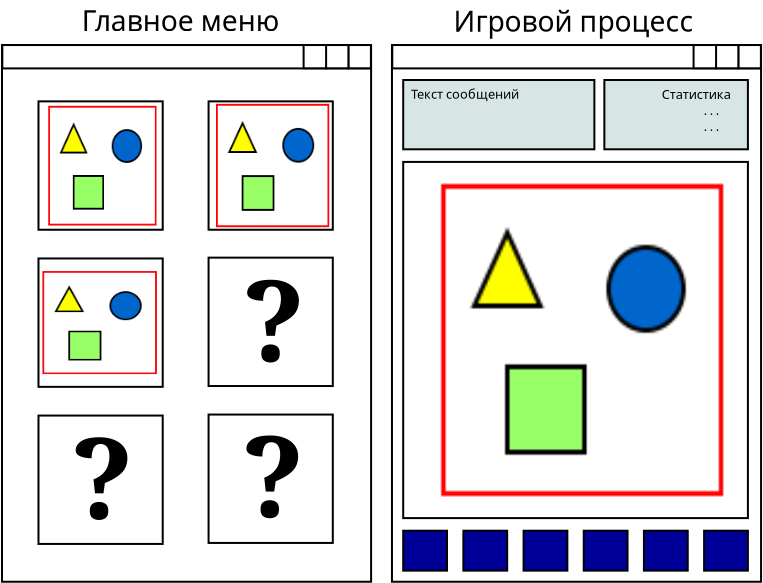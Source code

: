 <?xml version="1.0" encoding="UTF-8"?>
<dia:diagram xmlns:dia="http://www.lysator.liu.se/~alla/dia/">
  <dia:layer name="Фон" visible="true" active="true">
    <dia:group>
      <dia:object type="Standard - Box" version="0" id="O0">
        <dia:attribute name="obj_pos">
          <dia:point val="-5.501,9.346"/>
        </dia:attribute>
        <dia:attribute name="obj_bb">
          <dia:rectangle val="-5.551,9.296;13.005,36.231"/>
        </dia:attribute>
        <dia:attribute name="elem_corner">
          <dia:point val="-5.501,9.346"/>
        </dia:attribute>
        <dia:attribute name="elem_width">
          <dia:real val="18.455"/>
        </dia:attribute>
        <dia:attribute name="elem_height">
          <dia:real val="26.835"/>
        </dia:attribute>
        <dia:attribute name="show_background">
          <dia:boolean val="true"/>
        </dia:attribute>
      </dia:object>
      <dia:object type="Standard - Box" version="0" id="O1">
        <dia:attribute name="obj_pos">
          <dia:point val="-5.485,9.346"/>
        </dia:attribute>
        <dia:attribute name="obj_bb">
          <dia:rectangle val="-5.535,9.296;12.992,10.565"/>
        </dia:attribute>
        <dia:attribute name="elem_corner">
          <dia:point val="-5.485,9.346"/>
        </dia:attribute>
        <dia:attribute name="elem_width">
          <dia:real val="18.426"/>
        </dia:attribute>
        <dia:attribute name="elem_height">
          <dia:real val="1.169"/>
        </dia:attribute>
        <dia:attribute name="show_background">
          <dia:boolean val="true"/>
        </dia:attribute>
      </dia:object>
      <dia:object type="Geometric - Perfect Square" version="1" id="O2">
        <dia:attribute name="obj_pos">
          <dia:point val="11.821,9.346"/>
        </dia:attribute>
        <dia:attribute name="obj_bb">
          <dia:rectangle val="11.771,9.296;12.995,10.558"/>
        </dia:attribute>
        <dia:attribute name="meta">
          <dia:composite type="dict"/>
        </dia:attribute>
        <dia:attribute name="elem_corner">
          <dia:point val="11.821,9.346"/>
        </dia:attribute>
        <dia:attribute name="elem_width">
          <dia:real val="1.124"/>
        </dia:attribute>
        <dia:attribute name="elem_height">
          <dia:real val="1.162"/>
        </dia:attribute>
        <dia:attribute name="line_width">
          <dia:real val="0.1"/>
        </dia:attribute>
        <dia:attribute name="line_colour">
          <dia:color val="#000000"/>
        </dia:attribute>
        <dia:attribute name="fill_colour">
          <dia:color val="#ffffff"/>
        </dia:attribute>
        <dia:attribute name="show_background">
          <dia:boolean val="true"/>
        </dia:attribute>
        <dia:attribute name="line_style">
          <dia:enum val="0"/>
          <dia:real val="1"/>
        </dia:attribute>
        <dia:attribute name="flip_horizontal">
          <dia:boolean val="false"/>
        </dia:attribute>
        <dia:attribute name="flip_vertical">
          <dia:boolean val="false"/>
        </dia:attribute>
        <dia:attribute name="subscale">
          <dia:real val="1"/>
        </dia:attribute>
      </dia:object>
      <dia:object type="Geometric - Perfect Square" version="1" id="O3">
        <dia:attribute name="obj_pos">
          <dia:point val="10.694,9.346"/>
        </dia:attribute>
        <dia:attribute name="obj_bb">
          <dia:rectangle val="10.644,9.296;11.868,10.558"/>
        </dia:attribute>
        <dia:attribute name="meta">
          <dia:composite type="dict"/>
        </dia:attribute>
        <dia:attribute name="elem_corner">
          <dia:point val="10.694,9.346"/>
        </dia:attribute>
        <dia:attribute name="elem_width">
          <dia:real val="1.124"/>
        </dia:attribute>
        <dia:attribute name="elem_height">
          <dia:real val="1.162"/>
        </dia:attribute>
        <dia:attribute name="line_width">
          <dia:real val="0.1"/>
        </dia:attribute>
        <dia:attribute name="line_colour">
          <dia:color val="#000000"/>
        </dia:attribute>
        <dia:attribute name="fill_colour">
          <dia:color val="#ffffff"/>
        </dia:attribute>
        <dia:attribute name="show_background">
          <dia:boolean val="true"/>
        </dia:attribute>
        <dia:attribute name="line_style">
          <dia:enum val="0"/>
          <dia:real val="1"/>
        </dia:attribute>
        <dia:attribute name="flip_horizontal">
          <dia:boolean val="false"/>
        </dia:attribute>
        <dia:attribute name="flip_vertical">
          <dia:boolean val="false"/>
        </dia:attribute>
        <dia:attribute name="subscale">
          <dia:real val="1"/>
        </dia:attribute>
      </dia:object>
      <dia:object type="Geometric - Perfect Square" version="1" id="O4">
        <dia:attribute name="obj_pos">
          <dia:point val="9.58,9.346"/>
        </dia:attribute>
        <dia:attribute name="obj_bb">
          <dia:rectangle val="9.53,9.296;10.754,10.558"/>
        </dia:attribute>
        <dia:attribute name="meta">
          <dia:composite type="dict"/>
        </dia:attribute>
        <dia:attribute name="elem_corner">
          <dia:point val="9.58,9.346"/>
        </dia:attribute>
        <dia:attribute name="elem_width">
          <dia:real val="1.124"/>
        </dia:attribute>
        <dia:attribute name="elem_height">
          <dia:real val="1.162"/>
        </dia:attribute>
        <dia:attribute name="line_width">
          <dia:real val="0.1"/>
        </dia:attribute>
        <dia:attribute name="line_colour">
          <dia:color val="#000000"/>
        </dia:attribute>
        <dia:attribute name="fill_colour">
          <dia:color val="#ffffff"/>
        </dia:attribute>
        <dia:attribute name="show_background">
          <dia:boolean val="true"/>
        </dia:attribute>
        <dia:attribute name="line_style">
          <dia:enum val="0"/>
          <dia:real val="1"/>
        </dia:attribute>
        <dia:attribute name="flip_horizontal">
          <dia:boolean val="false"/>
        </dia:attribute>
        <dia:attribute name="flip_vertical">
          <dia:boolean val="false"/>
        </dia:attribute>
        <dia:attribute name="subscale">
          <dia:real val="1"/>
        </dia:attribute>
      </dia:object>
    </dia:group>
    <dia:group>
      <dia:object type="Standard - Box" version="0" id="O5">
        <dia:attribute name="obj_pos">
          <dia:point val="13.997,9.346"/>
        </dia:attribute>
        <dia:attribute name="obj_bb">
          <dia:rectangle val="13.947,9.296;32.502,36.231"/>
        </dia:attribute>
        <dia:attribute name="elem_corner">
          <dia:point val="13.997,9.346"/>
        </dia:attribute>
        <dia:attribute name="elem_width">
          <dia:real val="18.455"/>
        </dia:attribute>
        <dia:attribute name="elem_height">
          <dia:real val="26.835"/>
        </dia:attribute>
        <dia:attribute name="show_background">
          <dia:boolean val="true"/>
        </dia:attribute>
      </dia:object>
      <dia:object type="Standard - Box" version="0" id="O6">
        <dia:attribute name="obj_pos">
          <dia:point val="14.013,9.346"/>
        </dia:attribute>
        <dia:attribute name="obj_bb">
          <dia:rectangle val="13.963,9.296;32.489,10.565"/>
        </dia:attribute>
        <dia:attribute name="elem_corner">
          <dia:point val="14.013,9.346"/>
        </dia:attribute>
        <dia:attribute name="elem_width">
          <dia:real val="18.426"/>
        </dia:attribute>
        <dia:attribute name="elem_height">
          <dia:real val="1.169"/>
        </dia:attribute>
        <dia:attribute name="show_background">
          <dia:boolean val="true"/>
        </dia:attribute>
      </dia:object>
      <dia:object type="Geometric - Perfect Square" version="1" id="O7">
        <dia:attribute name="obj_pos">
          <dia:point val="31.319,9.346"/>
        </dia:attribute>
        <dia:attribute name="obj_bb">
          <dia:rectangle val="31.269,9.296;32.493,10.558"/>
        </dia:attribute>
        <dia:attribute name="meta">
          <dia:composite type="dict"/>
        </dia:attribute>
        <dia:attribute name="elem_corner">
          <dia:point val="31.319,9.346"/>
        </dia:attribute>
        <dia:attribute name="elem_width">
          <dia:real val="1.124"/>
        </dia:attribute>
        <dia:attribute name="elem_height">
          <dia:real val="1.162"/>
        </dia:attribute>
        <dia:attribute name="line_width">
          <dia:real val="0.1"/>
        </dia:attribute>
        <dia:attribute name="line_colour">
          <dia:color val="#000000"/>
        </dia:attribute>
        <dia:attribute name="fill_colour">
          <dia:color val="#ffffff"/>
        </dia:attribute>
        <dia:attribute name="show_background">
          <dia:boolean val="true"/>
        </dia:attribute>
        <dia:attribute name="line_style">
          <dia:enum val="0"/>
          <dia:real val="1"/>
        </dia:attribute>
        <dia:attribute name="flip_horizontal">
          <dia:boolean val="false"/>
        </dia:attribute>
        <dia:attribute name="flip_vertical">
          <dia:boolean val="false"/>
        </dia:attribute>
        <dia:attribute name="subscale">
          <dia:real val="1"/>
        </dia:attribute>
      </dia:object>
      <dia:object type="Geometric - Perfect Square" version="1" id="O8">
        <dia:attribute name="obj_pos">
          <dia:point val="30.191,9.346"/>
        </dia:attribute>
        <dia:attribute name="obj_bb">
          <dia:rectangle val="30.141,9.296;31.366,10.558"/>
        </dia:attribute>
        <dia:attribute name="meta">
          <dia:composite type="dict"/>
        </dia:attribute>
        <dia:attribute name="elem_corner">
          <dia:point val="30.191,9.346"/>
        </dia:attribute>
        <dia:attribute name="elem_width">
          <dia:real val="1.124"/>
        </dia:attribute>
        <dia:attribute name="elem_height">
          <dia:real val="1.162"/>
        </dia:attribute>
        <dia:attribute name="line_width">
          <dia:real val="0.1"/>
        </dia:attribute>
        <dia:attribute name="line_colour">
          <dia:color val="#000000"/>
        </dia:attribute>
        <dia:attribute name="fill_colour">
          <dia:color val="#ffffff"/>
        </dia:attribute>
        <dia:attribute name="show_background">
          <dia:boolean val="true"/>
        </dia:attribute>
        <dia:attribute name="line_style">
          <dia:enum val="0"/>
          <dia:real val="1"/>
        </dia:attribute>
        <dia:attribute name="flip_horizontal">
          <dia:boolean val="false"/>
        </dia:attribute>
        <dia:attribute name="flip_vertical">
          <dia:boolean val="false"/>
        </dia:attribute>
        <dia:attribute name="subscale">
          <dia:real val="1"/>
        </dia:attribute>
      </dia:object>
      <dia:object type="Geometric - Perfect Square" version="1" id="O9">
        <dia:attribute name="obj_pos">
          <dia:point val="29.078,9.346"/>
        </dia:attribute>
        <dia:attribute name="obj_bb">
          <dia:rectangle val="29.028,9.296;30.252,10.558"/>
        </dia:attribute>
        <dia:attribute name="meta">
          <dia:composite type="dict"/>
        </dia:attribute>
        <dia:attribute name="elem_corner">
          <dia:point val="29.078,9.346"/>
        </dia:attribute>
        <dia:attribute name="elem_width">
          <dia:real val="1.124"/>
        </dia:attribute>
        <dia:attribute name="elem_height">
          <dia:real val="1.162"/>
        </dia:attribute>
        <dia:attribute name="line_width">
          <dia:real val="0.1"/>
        </dia:attribute>
        <dia:attribute name="line_colour">
          <dia:color val="#000000"/>
        </dia:attribute>
        <dia:attribute name="fill_colour">
          <dia:color val="#ffffff"/>
        </dia:attribute>
        <dia:attribute name="show_background">
          <dia:boolean val="true"/>
        </dia:attribute>
        <dia:attribute name="line_style">
          <dia:enum val="0"/>
          <dia:real val="1"/>
        </dia:attribute>
        <dia:attribute name="flip_horizontal">
          <dia:boolean val="false"/>
        </dia:attribute>
        <dia:attribute name="flip_vertical">
          <dia:boolean val="false"/>
        </dia:attribute>
        <dia:attribute name="subscale">
          <dia:real val="1"/>
        </dia:attribute>
      </dia:object>
    </dia:group>
    <dia:object type="Standard - Image" version="0" id="O10">
      <dia:attribute name="obj_pos">
        <dia:point val="15.721,17.523"/>
      </dia:attribute>
      <dia:attribute name="obj_bb">
        <dia:rectangle val="15.671,17.473;31.471,30.223"/>
      </dia:attribute>
      <dia:attribute name="elem_corner">
        <dia:point val="15.721,17.523"/>
      </dia:attribute>
      <dia:attribute name="elem_width">
        <dia:real val="15.7"/>
      </dia:attribute>
      <dia:attribute name="elem_height">
        <dia:real val="12.65"/>
      </dia:attribute>
      <dia:attribute name="draw_border">
        <dia:boolean val="false"/>
      </dia:attribute>
      <dia:attribute name="keep_aspect">
        <dia:boolean val="true"/>
      </dia:attribute>
      <dia:attribute name="file">
        <dia:string>#D:\G-Doc\TOP Academy\Python web\321\projects\2\_ref\doc\.img_refs\cat_2.jpg#</dia:string>
      </dia:attribute>
    </dia:object>
    <dia:object type="Geometric - Perfect Square" version="1" id="O11">
      <dia:attribute name="obj_pos">
        <dia:point val="4.827,19.976"/>
      </dia:attribute>
      <dia:attribute name="obj_bb">
        <dia:rectangle val="4.777,19.926;11.089,26.446"/>
      </dia:attribute>
      <dia:attribute name="meta">
        <dia:composite type="dict"/>
      </dia:attribute>
      <dia:attribute name="elem_corner">
        <dia:point val="4.827,19.976"/>
      </dia:attribute>
      <dia:attribute name="elem_width">
        <dia:real val="6.212"/>
      </dia:attribute>
      <dia:attribute name="elem_height">
        <dia:real val="6.419"/>
      </dia:attribute>
      <dia:attribute name="line_width">
        <dia:real val="0.1"/>
      </dia:attribute>
      <dia:attribute name="line_colour">
        <dia:color val="#000000"/>
      </dia:attribute>
      <dia:attribute name="fill_colour">
        <dia:color val="#ffffff"/>
      </dia:attribute>
      <dia:attribute name="show_background">
        <dia:boolean val="true"/>
      </dia:attribute>
      <dia:attribute name="line_style">
        <dia:enum val="0"/>
        <dia:real val="1"/>
      </dia:attribute>
      <dia:attribute name="flip_horizontal">
        <dia:boolean val="false"/>
      </dia:attribute>
      <dia:attribute name="flip_vertical">
        <dia:boolean val="false"/>
      </dia:attribute>
      <dia:attribute name="subscale">
        <dia:real val="1"/>
      </dia:attribute>
    </dia:object>
    <dia:object type="Geometric - Perfect Square" version="1" id="O12">
      <dia:attribute name="obj_pos">
        <dia:point val="4.827,27.822"/>
      </dia:attribute>
      <dia:attribute name="obj_bb">
        <dia:rectangle val="4.777,27.772;11.089,34.291"/>
      </dia:attribute>
      <dia:attribute name="meta">
        <dia:composite type="dict"/>
      </dia:attribute>
      <dia:attribute name="elem_corner">
        <dia:point val="4.827,27.822"/>
      </dia:attribute>
      <dia:attribute name="elem_width">
        <dia:real val="6.212"/>
      </dia:attribute>
      <dia:attribute name="elem_height">
        <dia:real val="6.419"/>
      </dia:attribute>
      <dia:attribute name="line_width">
        <dia:real val="0.1"/>
      </dia:attribute>
      <dia:attribute name="line_colour">
        <dia:color val="#000000"/>
      </dia:attribute>
      <dia:attribute name="fill_colour">
        <dia:color val="#ffffff"/>
      </dia:attribute>
      <dia:attribute name="show_background">
        <dia:boolean val="true"/>
      </dia:attribute>
      <dia:attribute name="line_style">
        <dia:enum val="0"/>
        <dia:real val="1"/>
      </dia:attribute>
      <dia:attribute name="flip_horizontal">
        <dia:boolean val="false"/>
      </dia:attribute>
      <dia:attribute name="flip_vertical">
        <dia:boolean val="false"/>
      </dia:attribute>
      <dia:attribute name="subscale">
        <dia:real val="1"/>
      </dia:attribute>
    </dia:object>
    <dia:object type="Geometric - Perfect Square" version="1" id="O13">
      <dia:attribute name="obj_pos">
        <dia:point val="-3.677,27.872"/>
      </dia:attribute>
      <dia:attribute name="obj_bb">
        <dia:rectangle val="-3.727,27.822;2.586,34.341"/>
      </dia:attribute>
      <dia:attribute name="meta">
        <dia:composite type="dict"/>
      </dia:attribute>
      <dia:attribute name="elem_corner">
        <dia:point val="-3.677,27.872"/>
      </dia:attribute>
      <dia:attribute name="elem_width">
        <dia:real val="6.212"/>
      </dia:attribute>
      <dia:attribute name="elem_height">
        <dia:real val="6.419"/>
      </dia:attribute>
      <dia:attribute name="line_width">
        <dia:real val="0.1"/>
      </dia:attribute>
      <dia:attribute name="line_colour">
        <dia:color val="#000000"/>
      </dia:attribute>
      <dia:attribute name="fill_colour">
        <dia:color val="#ffffff"/>
      </dia:attribute>
      <dia:attribute name="show_background">
        <dia:boolean val="true"/>
      </dia:attribute>
      <dia:attribute name="line_style">
        <dia:enum val="0"/>
        <dia:real val="1"/>
      </dia:attribute>
      <dia:attribute name="flip_horizontal">
        <dia:boolean val="false"/>
      </dia:attribute>
      <dia:attribute name="flip_vertical">
        <dia:boolean val="false"/>
      </dia:attribute>
      <dia:attribute name="subscale">
        <dia:real val="1"/>
      </dia:attribute>
    </dia:object>
    <dia:group>
      <dia:object type="Geometric - Perfect Square" version="1" id="O14">
        <dia:attribute name="obj_pos">
          <dia:point val="4.827,12.162"/>
        </dia:attribute>
        <dia:attribute name="obj_bb">
          <dia:rectangle val="4.777,12.112;11.089,18.631"/>
        </dia:attribute>
        <dia:attribute name="meta">
          <dia:composite type="dict"/>
        </dia:attribute>
        <dia:attribute name="elem_corner">
          <dia:point val="4.827,12.162"/>
        </dia:attribute>
        <dia:attribute name="elem_width">
          <dia:real val="6.212"/>
        </dia:attribute>
        <dia:attribute name="elem_height">
          <dia:real val="6.419"/>
        </dia:attribute>
        <dia:attribute name="line_width">
          <dia:real val="0.1"/>
        </dia:attribute>
        <dia:attribute name="line_colour">
          <dia:color val="#000000"/>
        </dia:attribute>
        <dia:attribute name="fill_colour">
          <dia:color val="#ffffff"/>
        </dia:attribute>
        <dia:attribute name="show_background">
          <dia:boolean val="true"/>
        </dia:attribute>
        <dia:attribute name="line_style">
          <dia:enum val="0"/>
          <dia:real val="1"/>
        </dia:attribute>
        <dia:attribute name="flip_horizontal">
          <dia:boolean val="false"/>
        </dia:attribute>
        <dia:attribute name="flip_vertical">
          <dia:boolean val="false"/>
        </dia:attribute>
        <dia:attribute name="subscale">
          <dia:real val="1"/>
        </dia:attribute>
      </dia:object>
      <dia:object type="Standard - Image" version="0" id="O15">
        <dia:attribute name="obj_pos">
          <dia:point val="5.2,12.285"/>
        </dia:attribute>
        <dia:attribute name="obj_bb">
          <dia:rectangle val="5.15,12.235;10.911,18.504"/>
        </dia:attribute>
        <dia:attribute name="elem_corner">
          <dia:point val="5.2,12.285"/>
        </dia:attribute>
        <dia:attribute name="elem_width">
          <dia:real val="5.661"/>
        </dia:attribute>
        <dia:attribute name="elem_height">
          <dia:real val="6.17"/>
        </dia:attribute>
        <dia:attribute name="draw_border">
          <dia:boolean val="false"/>
        </dia:attribute>
        <dia:attribute name="keep_aspect">
          <dia:boolean val="true"/>
        </dia:attribute>
        <dia:attribute name="file">
          <dia:string>#D:\G-Doc\TOP Academy\Python web\321\projects\2\_ref\doc\.img_refs\dog_1.png#</dia:string>
        </dia:attribute>
      </dia:object>
    </dia:group>
    <dia:group>
      <dia:object type="Geometric - Perfect Square" version="1" id="O16">
        <dia:attribute name="obj_pos">
          <dia:point val="-3.677,20.017"/>
        </dia:attribute>
        <dia:attribute name="obj_bb">
          <dia:rectangle val="-3.727,19.967;2.586,26.486"/>
        </dia:attribute>
        <dia:attribute name="meta">
          <dia:composite type="dict"/>
        </dia:attribute>
        <dia:attribute name="elem_corner">
          <dia:point val="-3.677,20.017"/>
        </dia:attribute>
        <dia:attribute name="elem_width">
          <dia:real val="6.212"/>
        </dia:attribute>
        <dia:attribute name="elem_height">
          <dia:real val="6.419"/>
        </dia:attribute>
        <dia:attribute name="line_width">
          <dia:real val="0.1"/>
        </dia:attribute>
        <dia:attribute name="line_colour">
          <dia:color val="#000000"/>
        </dia:attribute>
        <dia:attribute name="fill_colour">
          <dia:color val="#ffffff"/>
        </dia:attribute>
        <dia:attribute name="show_background">
          <dia:boolean val="true"/>
        </dia:attribute>
        <dia:attribute name="line_style">
          <dia:enum val="0"/>
          <dia:real val="1"/>
        </dia:attribute>
        <dia:attribute name="flip_horizontal">
          <dia:boolean val="false"/>
        </dia:attribute>
        <dia:attribute name="flip_vertical">
          <dia:boolean val="false"/>
        </dia:attribute>
        <dia:attribute name="subscale">
          <dia:real val="1"/>
        </dia:attribute>
      </dia:object>
      <dia:object type="Standard - Image" version="0" id="O17">
        <dia:attribute name="obj_pos">
          <dia:point val="-3.48,20.651"/>
        </dia:attribute>
        <dia:attribute name="obj_bb">
          <dia:rectangle val="-3.53,20.601;2.292,25.851"/>
        </dia:attribute>
        <dia:attribute name="elem_corner">
          <dia:point val="-3.48,20.651"/>
        </dia:attribute>
        <dia:attribute name="elem_width">
          <dia:real val="5.722"/>
        </dia:attribute>
        <dia:attribute name="elem_height">
          <dia:real val="5.15"/>
        </dia:attribute>
        <dia:attribute name="draw_border">
          <dia:boolean val="false"/>
        </dia:attribute>
        <dia:attribute name="keep_aspect">
          <dia:boolean val="true"/>
        </dia:attribute>
        <dia:attribute name="file">
          <dia:string>#D:\G-Doc\TOP Academy\Python web\321\projects\2\_ref\doc\.img_refs\mouse_1.png#</dia:string>
        </dia:attribute>
      </dia:object>
    </dia:group>
    <dia:object type="Standard - Text" version="1" id="O18">
      <dia:attribute name="obj_pos">
        <dia:point val="-1.515,8.654"/>
      </dia:attribute>
      <dia:attribute name="obj_bb">
        <dia:rectangle val="-1.515,7.344;9.072,8.987"/>
      </dia:attribute>
      <dia:attribute name="text">
        <dia:composite type="text">
          <dia:attribute name="string">
            <dia:string>#Главное меню#</dia:string>
          </dia:attribute>
          <dia:attribute name="font">
            <dia:font family="sans" style="0" name="Helvetica"/>
          </dia:attribute>
          <dia:attribute name="height">
            <dia:real val="1.764"/>
          </dia:attribute>
          <dia:attribute name="pos">
            <dia:point val="-1.515,8.654"/>
          </dia:attribute>
          <dia:attribute name="color">
            <dia:color val="#000000"/>
          </dia:attribute>
          <dia:attribute name="alignment">
            <dia:enum val="0"/>
          </dia:attribute>
        </dia:composite>
      </dia:attribute>
      <dia:attribute name="valign">
        <dia:enum val="3"/>
      </dia:attribute>
    </dia:object>
    <dia:object type="Standard - Text" version="1" id="O19">
      <dia:attribute name="obj_pos">
        <dia:point val="17.076,8.687"/>
      </dia:attribute>
      <dia:attribute name="obj_bb">
        <dia:rectangle val="17.076,7.377;29.738,9.02"/>
      </dia:attribute>
      <dia:attribute name="text">
        <dia:composite type="text">
          <dia:attribute name="string">
            <dia:string>#Игровой процесс#</dia:string>
          </dia:attribute>
          <dia:attribute name="font">
            <dia:font family="sans" style="0" name="Helvetica"/>
          </dia:attribute>
          <dia:attribute name="height">
            <dia:real val="1.764"/>
          </dia:attribute>
          <dia:attribute name="pos">
            <dia:point val="17.076,8.687"/>
          </dia:attribute>
          <dia:attribute name="color">
            <dia:color val="#000000"/>
          </dia:attribute>
          <dia:attribute name="alignment">
            <dia:enum val="0"/>
          </dia:attribute>
        </dia:composite>
      </dia:attribute>
      <dia:attribute name="valign">
        <dia:enum val="3"/>
      </dia:attribute>
    </dia:object>
    <dia:group>
      <dia:group>
        <dia:object type="Standard - Box" version="0" id="O20">
          <dia:attribute name="obj_pos">
            <dia:point val="24.617,11.094"/>
          </dia:attribute>
          <dia:attribute name="obj_bb">
            <dia:rectangle val="24.567,11.044;31.844,14.609"/>
          </dia:attribute>
          <dia:attribute name="elem_corner">
            <dia:point val="24.617,11.094"/>
          </dia:attribute>
          <dia:attribute name="elem_width">
            <dia:real val="7.177"/>
          </dia:attribute>
          <dia:attribute name="elem_height">
            <dia:real val="3.465"/>
          </dia:attribute>
          <dia:attribute name="border_width">
            <dia:real val="0.1"/>
          </dia:attribute>
          <dia:attribute name="inner_color">
            <dia:color val="#d8e5e5"/>
          </dia:attribute>
          <dia:attribute name="show_background">
            <dia:boolean val="true"/>
          </dia:attribute>
        </dia:object>
        <dia:object type="Standard - Text" version="1" id="O21">
          <dia:attribute name="obj_pos">
            <dia:point val="27.481,12.047"/>
          </dia:attribute>
          <dia:attribute name="obj_bb">
            <dia:rectangle val="27.481,11.434;31.435,13.835"/>
          </dia:attribute>
          <dia:attribute name="text">
            <dia:composite type="text">
              <dia:attribute name="string">
                <dia:string>#Статистика
              . . .
              . . .#</dia:string>
              </dia:attribute>
              <dia:attribute name="font">
                <dia:font family="sans" style="0" name="Helvetica"/>
              </dia:attribute>
              <dia:attribute name="height">
                <dia:real val="0.8"/>
              </dia:attribute>
              <dia:attribute name="pos">
                <dia:point val="27.481,12.047"/>
              </dia:attribute>
              <dia:attribute name="color">
                <dia:color val="#000000"/>
              </dia:attribute>
              <dia:attribute name="alignment">
                <dia:enum val="0"/>
              </dia:attribute>
            </dia:composite>
          </dia:attribute>
          <dia:attribute name="valign">
            <dia:enum val="3"/>
          </dia:attribute>
        </dia:object>
      </dia:group>
      <dia:group>
        <dia:object type="Standard - Box" version="0" id="O22">
          <dia:attribute name="obj_pos">
            <dia:point val="14.559,11.094"/>
          </dia:attribute>
          <dia:attribute name="obj_bb">
            <dia:rectangle val="14.509,11.044;24.168,14.609"/>
          </dia:attribute>
          <dia:attribute name="elem_corner">
            <dia:point val="14.559,11.094"/>
          </dia:attribute>
          <dia:attribute name="elem_width">
            <dia:real val="9.559"/>
          </dia:attribute>
          <dia:attribute name="elem_height">
            <dia:real val="3.465"/>
          </dia:attribute>
          <dia:attribute name="border_width">
            <dia:real val="0.1"/>
          </dia:attribute>
          <dia:attribute name="inner_color">
            <dia:color val="#d8e5e5"/>
          </dia:attribute>
          <dia:attribute name="show_background">
            <dia:boolean val="true"/>
          </dia:attribute>
        </dia:object>
        <dia:object type="Standard - Text" version="1" id="O23">
          <dia:attribute name="obj_pos">
            <dia:point val="14.955,12.034"/>
          </dia:attribute>
          <dia:attribute name="obj_bb">
            <dia:rectangle val="14.955,11.439;20.837,12.184"/>
          </dia:attribute>
          <dia:attribute name="text">
            <dia:composite type="text">
              <dia:attribute name="string">
                <dia:string>#Текст сообщений#</dia:string>
              </dia:attribute>
              <dia:attribute name="font">
                <dia:font family="sans" style="0" name="Helvetica"/>
              </dia:attribute>
              <dia:attribute name="height">
                <dia:real val="0.8"/>
              </dia:attribute>
              <dia:attribute name="pos">
                <dia:point val="14.955,12.034"/>
              </dia:attribute>
              <dia:attribute name="color">
                <dia:color val="#000000"/>
              </dia:attribute>
              <dia:attribute name="alignment">
                <dia:enum val="0"/>
              </dia:attribute>
            </dia:composite>
          </dia:attribute>
          <dia:attribute name="valign">
            <dia:enum val="3"/>
          </dia:attribute>
        </dia:object>
      </dia:group>
    </dia:group>
    <dia:group>
      <dia:object type="Standard - Box" version="0" id="O24">
        <dia:attribute name="obj_pos">
          <dia:point val="14.559,33.63"/>
        </dia:attribute>
        <dia:attribute name="obj_bb">
          <dia:rectangle val="14.509,33.58;16.8,35.677"/>
        </dia:attribute>
        <dia:attribute name="elem_corner">
          <dia:point val="14.559,33.63"/>
        </dia:attribute>
        <dia:attribute name="elem_width">
          <dia:real val="2.19"/>
        </dia:attribute>
        <dia:attribute name="elem_height">
          <dia:real val="1.996"/>
        </dia:attribute>
        <dia:attribute name="border_width">
          <dia:real val="0.1"/>
        </dia:attribute>
        <dia:attribute name="inner_color">
          <dia:color val="#000099"/>
        </dia:attribute>
        <dia:attribute name="show_background">
          <dia:boolean val="true"/>
        </dia:attribute>
      </dia:object>
      <dia:object type="Standard - Box" version="0" id="O25">
        <dia:attribute name="obj_pos">
          <dia:point val="17.568,33.63"/>
        </dia:attribute>
        <dia:attribute name="obj_bb">
          <dia:rectangle val="17.518,33.58;19.809,35.677"/>
        </dia:attribute>
        <dia:attribute name="elem_corner">
          <dia:point val="17.568,33.63"/>
        </dia:attribute>
        <dia:attribute name="elem_width">
          <dia:real val="2.19"/>
        </dia:attribute>
        <dia:attribute name="elem_height">
          <dia:real val="1.996"/>
        </dia:attribute>
        <dia:attribute name="border_width">
          <dia:real val="0.1"/>
        </dia:attribute>
        <dia:attribute name="inner_color">
          <dia:color val="#000099"/>
        </dia:attribute>
        <dia:attribute name="show_background">
          <dia:boolean val="true"/>
        </dia:attribute>
      </dia:object>
      <dia:object type="Standard - Box" version="0" id="O26">
        <dia:attribute name="obj_pos">
          <dia:point val="20.577,33.63"/>
        </dia:attribute>
        <dia:attribute name="obj_bb">
          <dia:rectangle val="20.527,33.58;22.817,35.677"/>
        </dia:attribute>
        <dia:attribute name="elem_corner">
          <dia:point val="20.577,33.63"/>
        </dia:attribute>
        <dia:attribute name="elem_width">
          <dia:real val="2.19"/>
        </dia:attribute>
        <dia:attribute name="elem_height">
          <dia:real val="1.996"/>
        </dia:attribute>
        <dia:attribute name="border_width">
          <dia:real val="0.1"/>
        </dia:attribute>
        <dia:attribute name="inner_color">
          <dia:color val="#000099"/>
        </dia:attribute>
        <dia:attribute name="show_background">
          <dia:boolean val="true"/>
        </dia:attribute>
      </dia:object>
      <dia:object type="Standard - Box" version="0" id="O27">
        <dia:attribute name="obj_pos">
          <dia:point val="23.586,33.63"/>
        </dia:attribute>
        <dia:attribute name="obj_bb">
          <dia:rectangle val="23.536,33.58;25.826,35.677"/>
        </dia:attribute>
        <dia:attribute name="elem_corner">
          <dia:point val="23.586,33.63"/>
        </dia:attribute>
        <dia:attribute name="elem_width">
          <dia:real val="2.19"/>
        </dia:attribute>
        <dia:attribute name="elem_height">
          <dia:real val="1.996"/>
        </dia:attribute>
        <dia:attribute name="border_width">
          <dia:real val="0.1"/>
        </dia:attribute>
        <dia:attribute name="inner_color">
          <dia:color val="#000099"/>
        </dia:attribute>
        <dia:attribute name="show_background">
          <dia:boolean val="true"/>
        </dia:attribute>
      </dia:object>
      <dia:object type="Standard - Box" version="0" id="O28">
        <dia:attribute name="obj_pos">
          <dia:point val="26.595,33.63"/>
        </dia:attribute>
        <dia:attribute name="obj_bb">
          <dia:rectangle val="26.545,33.58;28.835,35.677"/>
        </dia:attribute>
        <dia:attribute name="elem_corner">
          <dia:point val="26.595,33.63"/>
        </dia:attribute>
        <dia:attribute name="elem_width">
          <dia:real val="2.19"/>
        </dia:attribute>
        <dia:attribute name="elem_height">
          <dia:real val="1.996"/>
        </dia:attribute>
        <dia:attribute name="border_width">
          <dia:real val="0.1"/>
        </dia:attribute>
        <dia:attribute name="inner_color">
          <dia:color val="#000099"/>
        </dia:attribute>
        <dia:attribute name="show_background">
          <dia:boolean val="true"/>
        </dia:attribute>
      </dia:object>
      <dia:object type="Standard - Box" version="0" id="O29">
        <dia:attribute name="obj_pos">
          <dia:point val="29.604,33.63"/>
        </dia:attribute>
        <dia:attribute name="obj_bb">
          <dia:rectangle val="29.554,33.58;31.844,35.677"/>
        </dia:attribute>
        <dia:attribute name="elem_corner">
          <dia:point val="29.604,33.63"/>
        </dia:attribute>
        <dia:attribute name="elem_width">
          <dia:real val="2.19"/>
        </dia:attribute>
        <dia:attribute name="elem_height">
          <dia:real val="1.996"/>
        </dia:attribute>
        <dia:attribute name="border_width">
          <dia:real val="0.1"/>
        </dia:attribute>
        <dia:attribute name="inner_color">
          <dia:color val="#000099"/>
        </dia:attribute>
        <dia:attribute name="show_background">
          <dia:boolean val="true"/>
        </dia:attribute>
      </dia:object>
    </dia:group>
    <dia:group>
      <dia:object type="Geometric - Perfect Square" version="1" id="O30">
        <dia:attribute name="obj_pos">
          <dia:point val="14.559,15.19"/>
        </dia:attribute>
        <dia:attribute name="obj_bb">
          <dia:rectangle val="14.509,15.14;31.844,33.049"/>
        </dia:attribute>
        <dia:attribute name="meta">
          <dia:composite type="dict"/>
        </dia:attribute>
        <dia:attribute name="elem_corner">
          <dia:point val="14.559,15.19"/>
        </dia:attribute>
        <dia:attribute name="elem_width">
          <dia:real val="17.235"/>
        </dia:attribute>
        <dia:attribute name="elem_height">
          <dia:real val="17.809"/>
        </dia:attribute>
        <dia:attribute name="line_width">
          <dia:real val="0.1"/>
        </dia:attribute>
        <dia:attribute name="line_colour">
          <dia:color val="#000000"/>
        </dia:attribute>
        <dia:attribute name="fill_colour">
          <dia:color val="#ffffff"/>
        </dia:attribute>
        <dia:attribute name="show_background">
          <dia:boolean val="true"/>
        </dia:attribute>
        <dia:attribute name="line_style">
          <dia:enum val="0"/>
          <dia:real val="1"/>
        </dia:attribute>
        <dia:attribute name="flip_horizontal">
          <dia:boolean val="false"/>
        </dia:attribute>
        <dia:attribute name="flip_vertical">
          <dia:boolean val="false"/>
        </dia:attribute>
        <dia:attribute name="subscale">
          <dia:real val="1"/>
        </dia:attribute>
      </dia:object>
      <dia:object type="Standard - Image" version="0" id="O31">
        <dia:attribute name="obj_pos">
          <dia:point val="16.459,16.295"/>
        </dia:attribute>
        <dia:attribute name="obj_bb">
          <dia:rectangle val="16.41,16.245;30.61,31.945"/>
        </dia:attribute>
        <dia:attribute name="elem_corner">
          <dia:point val="16.459,16.295"/>
        </dia:attribute>
        <dia:attribute name="elem_width">
          <dia:real val="14.1"/>
        </dia:attribute>
        <dia:attribute name="elem_height">
          <dia:real val="15.6"/>
        </dia:attribute>
        <dia:attribute name="draw_border">
          <dia:boolean val="false"/>
        </dia:attribute>
        <dia:attribute name="keep_aspect">
          <dia:boolean val="true"/>
        </dia:attribute>
        <dia:attribute name="file">
          <dia:string>#D:\G-Doc\TOP Academy\Python web\321\projects\2\_ref\doc\.img_refs\cat_1.jpg#</dia:string>
        </dia:attribute>
      </dia:object>
    </dia:group>
    <dia:group>
      <dia:object type="Geometric - Perfect Square" version="1" id="O32">
        <dia:attribute name="obj_pos">
          <dia:point val="-3.677,12.162"/>
        </dia:attribute>
        <dia:attribute name="obj_bb">
          <dia:rectangle val="-3.727,12.112;2.586,18.631"/>
        </dia:attribute>
        <dia:attribute name="meta">
          <dia:composite type="dict"/>
        </dia:attribute>
        <dia:attribute name="elem_corner">
          <dia:point val="-3.677,12.162"/>
        </dia:attribute>
        <dia:attribute name="elem_width">
          <dia:real val="6.212"/>
        </dia:attribute>
        <dia:attribute name="elem_height">
          <dia:real val="6.419"/>
        </dia:attribute>
        <dia:attribute name="line_width">
          <dia:real val="0.1"/>
        </dia:attribute>
        <dia:attribute name="line_colour">
          <dia:color val="#000000"/>
        </dia:attribute>
        <dia:attribute name="fill_colour">
          <dia:color val="#ffffff"/>
        </dia:attribute>
        <dia:attribute name="show_background">
          <dia:boolean val="true"/>
        </dia:attribute>
        <dia:attribute name="line_style">
          <dia:enum val="0"/>
          <dia:real val="1"/>
        </dia:attribute>
        <dia:attribute name="flip_horizontal">
          <dia:boolean val="false"/>
        </dia:attribute>
        <dia:attribute name="flip_vertical">
          <dia:boolean val="false"/>
        </dia:attribute>
        <dia:attribute name="subscale">
          <dia:real val="1"/>
        </dia:attribute>
      </dia:object>
      <dia:object type="Standard - Image" version="0" id="O33">
        <dia:attribute name="obj_pos">
          <dia:point val="-3.187,12.384"/>
        </dia:attribute>
        <dia:attribute name="obj_bb">
          <dia:rectangle val="-3.237,12.334;2.275,18.421"/>
        </dia:attribute>
        <dia:attribute name="elem_corner">
          <dia:point val="-3.187,12.384"/>
        </dia:attribute>
        <dia:attribute name="elem_width">
          <dia:real val="5.411"/>
        </dia:attribute>
        <dia:attribute name="elem_height">
          <dia:real val="5.987"/>
        </dia:attribute>
        <dia:attribute name="draw_border">
          <dia:boolean val="false"/>
        </dia:attribute>
        <dia:attribute name="keep_aspect">
          <dia:boolean val="true"/>
        </dia:attribute>
        <dia:attribute name="file">
          <dia:string>#D:\G-Doc\TOP Academy\Python web\321\projects\2\_ref\doc\.img_refs\cat_1.jpg#</dia:string>
        </dia:attribute>
      </dia:object>
    </dia:group>
    <dia:object type="Standard - Text" version="1" id="O34">
      <dia:attribute name="obj_pos">
        <dia:point val="6.543,25.163"/>
      </dia:attribute>
      <dia:attribute name="obj_bb">
        <dia:rectangle val="6.543,19.985;9.638,26.4"/>
      </dia:attribute>
      <dia:attribute name="text">
        <dia:composite type="text">
          <dia:attribute name="string">
            <dia:string>#?#</dia:string>
          </dia:attribute>
          <dia:attribute name="font">
            <dia:font family="serif" style="80" name="Times-Bold"/>
          </dia:attribute>
          <dia:attribute name="height">
            <dia:real val="7.056"/>
          </dia:attribute>
          <dia:attribute name="pos">
            <dia:point val="6.543,25.163"/>
          </dia:attribute>
          <dia:attribute name="color">
            <dia:color val="#000000"/>
          </dia:attribute>
          <dia:attribute name="alignment">
            <dia:enum val="0"/>
          </dia:attribute>
        </dia:composite>
      </dia:attribute>
      <dia:attribute name="valign">
        <dia:enum val="3"/>
      </dia:attribute>
    </dia:object>
    <dia:object type="Standard - Text" version="1" id="O35">
      <dia:attribute name="obj_pos">
        <dia:point val="-2.02,33.047"/>
      </dia:attribute>
      <dia:attribute name="obj_bb">
        <dia:rectangle val="-2.02,27.869;1.075,34.284"/>
      </dia:attribute>
      <dia:attribute name="text">
        <dia:composite type="text">
          <dia:attribute name="string">
            <dia:string>#?#</dia:string>
          </dia:attribute>
          <dia:attribute name="font">
            <dia:font family="serif" style="80" name="Times-Bold"/>
          </dia:attribute>
          <dia:attribute name="height">
            <dia:real val="7.056"/>
          </dia:attribute>
          <dia:attribute name="pos">
            <dia:point val="-2.02,33.047"/>
          </dia:attribute>
          <dia:attribute name="color">
            <dia:color val="#000000"/>
          </dia:attribute>
          <dia:attribute name="alignment">
            <dia:enum val="0"/>
          </dia:attribute>
        </dia:composite>
      </dia:attribute>
      <dia:attribute name="valign">
        <dia:enum val="3"/>
      </dia:attribute>
    </dia:object>
    <dia:object type="Standard - Text" version="1" id="O36">
      <dia:attribute name="obj_pos">
        <dia:point val="6.506,32.955"/>
      </dia:attribute>
      <dia:attribute name="obj_bb">
        <dia:rectangle val="6.506,27.778;9.601,34.193"/>
      </dia:attribute>
      <dia:attribute name="text">
        <dia:composite type="text">
          <dia:attribute name="string">
            <dia:string>#?#</dia:string>
          </dia:attribute>
          <dia:attribute name="font">
            <dia:font family="serif" style="80" name="Times-Bold"/>
          </dia:attribute>
          <dia:attribute name="height">
            <dia:real val="7.056"/>
          </dia:attribute>
          <dia:attribute name="pos">
            <dia:point val="6.506,32.955"/>
          </dia:attribute>
          <dia:attribute name="color">
            <dia:color val="#000000"/>
          </dia:attribute>
          <dia:attribute name="alignment">
            <dia:enum val="0"/>
          </dia:attribute>
        </dia:composite>
      </dia:attribute>
      <dia:attribute name="valign">
        <dia:enum val="3"/>
      </dia:attribute>
    </dia:object>
  </dia:layer>
</dia:diagram>
